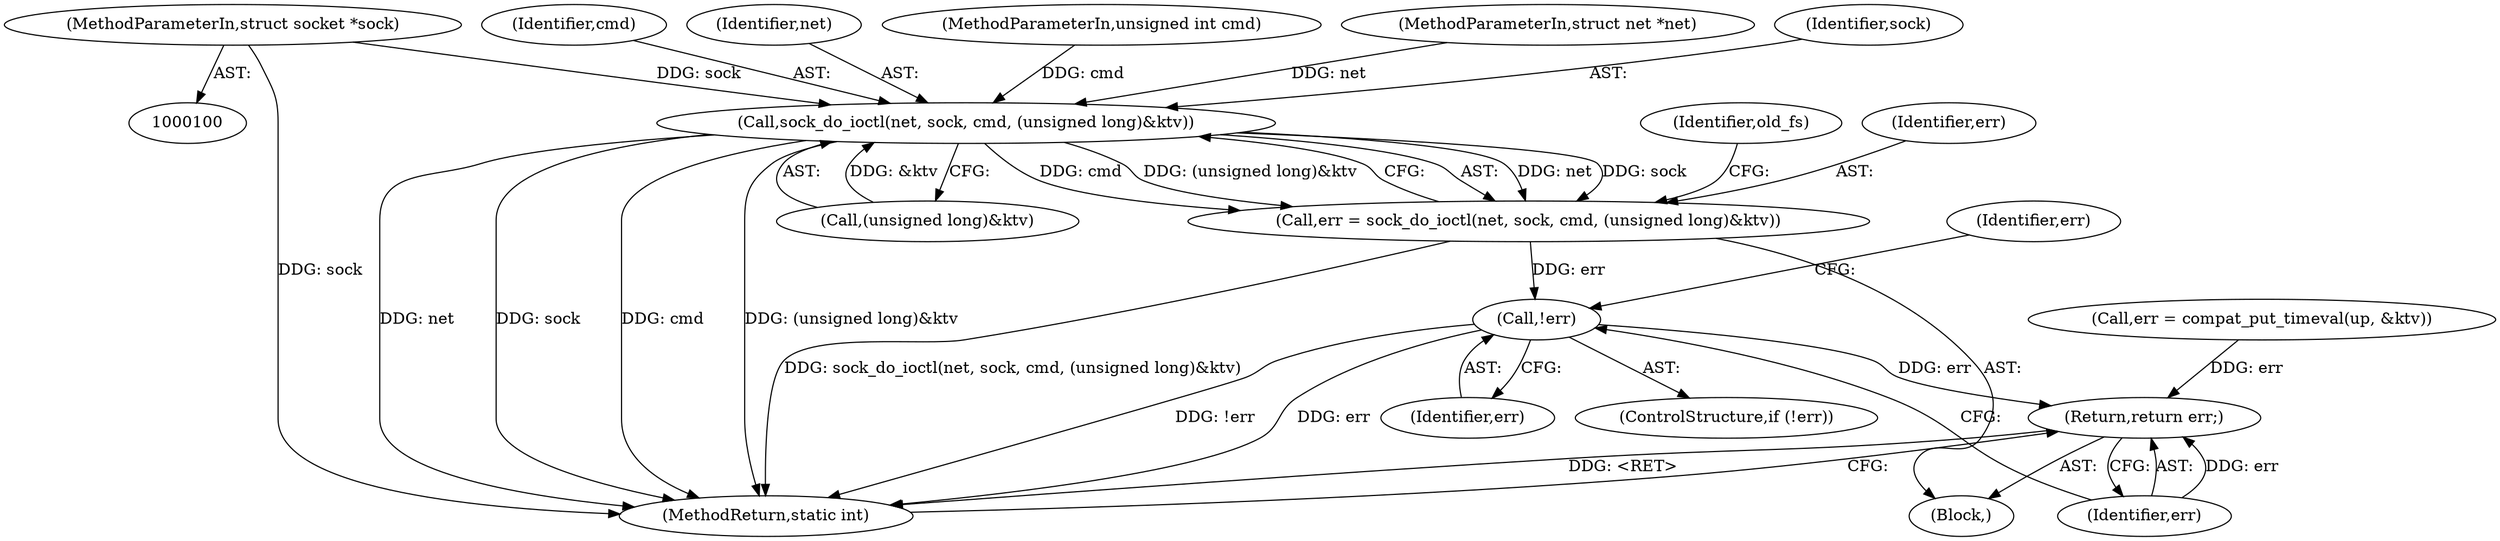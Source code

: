 digraph "0_linux_ed6fe9d614fc1bca95eb8c0ccd0e92db00ef9d5d@pointer" {
"1000102" [label="(MethodParameterIn,struct socket *sock)"];
"1000116" [label="(Call,sock_do_ioctl(net, sock, cmd, (unsigned long)&ktv))"];
"1000114" [label="(Call,err = sock_do_ioctl(net, sock, cmd, (unsigned long)&ktv))"];
"1000127" [label="(Call,!err)"];
"1000135" [label="(Return,return err;)"];
"1000116" [label="(Call,sock_do_ioctl(net, sock, cmd, (unsigned long)&ktv))"];
"1000114" [label="(Call,err = sock_do_ioctl(net, sock, cmd, (unsigned long)&ktv))"];
"1000137" [label="(MethodReturn,static int)"];
"1000128" [label="(Identifier,err)"];
"1000118" [label="(Identifier,sock)"];
"1000125" [label="(Identifier,old_fs)"];
"1000115" [label="(Identifier,err)"];
"1000119" [label="(Identifier,cmd)"];
"1000120" [label="(Call,(unsigned long)&ktv)"];
"1000105" [label="(Block,)"];
"1000129" [label="(Call,err = compat_put_timeval(up, &ktv))"];
"1000127" [label="(Call,!err)"];
"1000126" [label="(ControlStructure,if (!err))"];
"1000130" [label="(Identifier,err)"];
"1000117" [label="(Identifier,net)"];
"1000135" [label="(Return,return err;)"];
"1000103" [label="(MethodParameterIn,unsigned int cmd)"];
"1000101" [label="(MethodParameterIn,struct net *net)"];
"1000102" [label="(MethodParameterIn,struct socket *sock)"];
"1000136" [label="(Identifier,err)"];
"1000102" -> "1000100"  [label="AST: "];
"1000102" -> "1000137"  [label="DDG: sock"];
"1000102" -> "1000116"  [label="DDG: sock"];
"1000116" -> "1000114"  [label="AST: "];
"1000116" -> "1000120"  [label="CFG: "];
"1000117" -> "1000116"  [label="AST: "];
"1000118" -> "1000116"  [label="AST: "];
"1000119" -> "1000116"  [label="AST: "];
"1000120" -> "1000116"  [label="AST: "];
"1000114" -> "1000116"  [label="CFG: "];
"1000116" -> "1000137"  [label="DDG: net"];
"1000116" -> "1000137"  [label="DDG: sock"];
"1000116" -> "1000137"  [label="DDG: cmd"];
"1000116" -> "1000137"  [label="DDG: (unsigned long)&ktv"];
"1000116" -> "1000114"  [label="DDG: net"];
"1000116" -> "1000114"  [label="DDG: sock"];
"1000116" -> "1000114"  [label="DDG: cmd"];
"1000116" -> "1000114"  [label="DDG: (unsigned long)&ktv"];
"1000101" -> "1000116"  [label="DDG: net"];
"1000103" -> "1000116"  [label="DDG: cmd"];
"1000120" -> "1000116"  [label="DDG: &ktv"];
"1000114" -> "1000105"  [label="AST: "];
"1000115" -> "1000114"  [label="AST: "];
"1000125" -> "1000114"  [label="CFG: "];
"1000114" -> "1000137"  [label="DDG: sock_do_ioctl(net, sock, cmd, (unsigned long)&ktv)"];
"1000114" -> "1000127"  [label="DDG: err"];
"1000127" -> "1000126"  [label="AST: "];
"1000127" -> "1000128"  [label="CFG: "];
"1000128" -> "1000127"  [label="AST: "];
"1000130" -> "1000127"  [label="CFG: "];
"1000136" -> "1000127"  [label="CFG: "];
"1000127" -> "1000137"  [label="DDG: !err"];
"1000127" -> "1000137"  [label="DDG: err"];
"1000127" -> "1000135"  [label="DDG: err"];
"1000135" -> "1000105"  [label="AST: "];
"1000135" -> "1000136"  [label="CFG: "];
"1000136" -> "1000135"  [label="AST: "];
"1000137" -> "1000135"  [label="CFG: "];
"1000135" -> "1000137"  [label="DDG: <RET>"];
"1000136" -> "1000135"  [label="DDG: err"];
"1000129" -> "1000135"  [label="DDG: err"];
}

